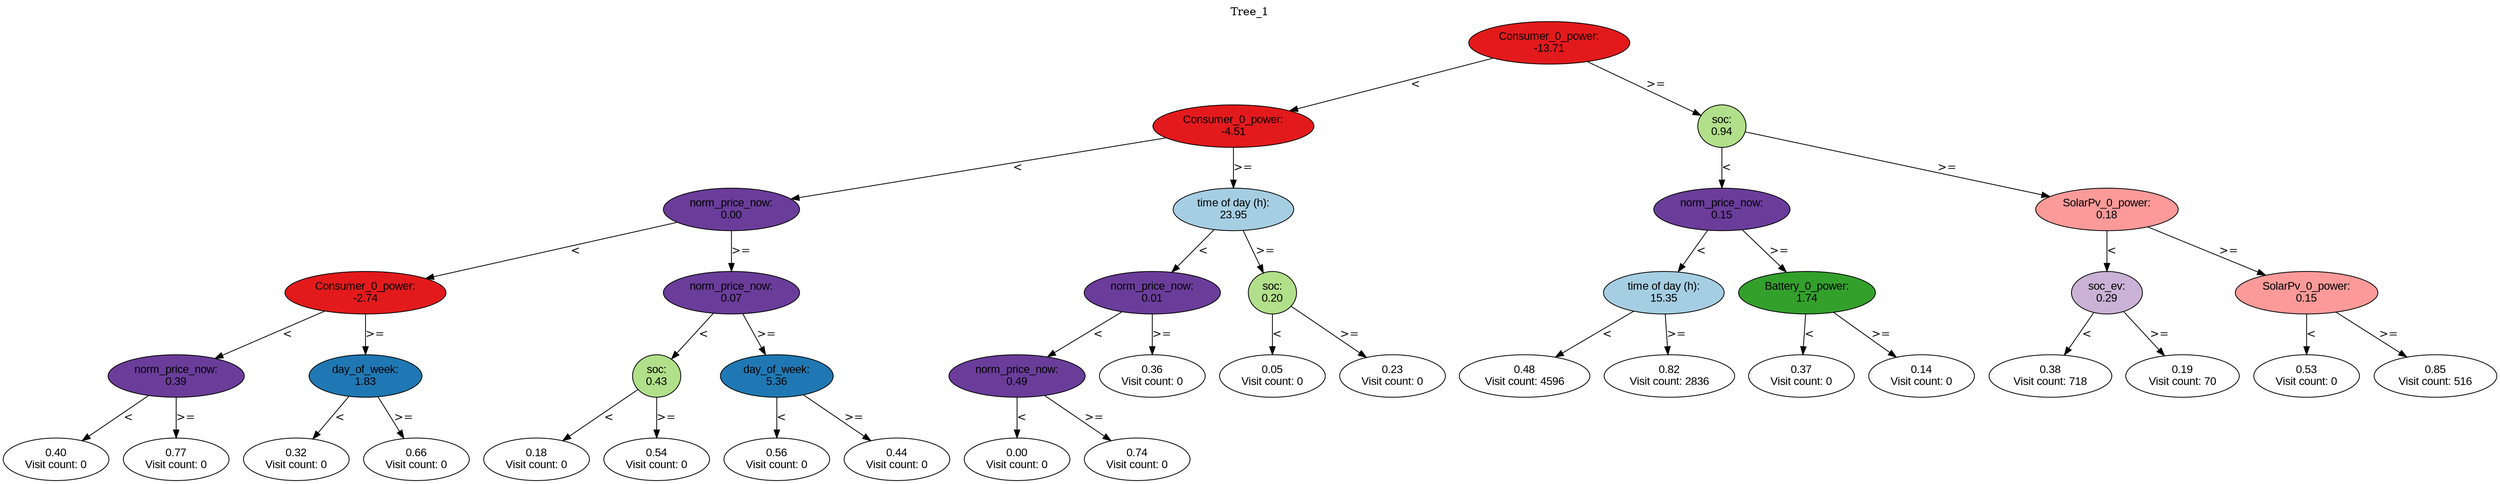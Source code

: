 digraph BST {
    node [fontname="Arial" style=filled colorscheme=paired12];
    0 [ label = "Consumer_0_power:
-13.71" fillcolor=6];
    1 [ label = "Consumer_0_power:
-4.51" fillcolor=6];
    2 [ label = "norm_price_now:
0.00" fillcolor=10];
    3 [ label = "Consumer_0_power:
-2.74" fillcolor=6];
    4 [ label = "norm_price_now:
0.39" fillcolor=10];
    5 [ label = "0.40
Visit count: 0" fillcolor=white];
    6 [ label = "0.77
Visit count: 0" fillcolor=white];
    7 [ label = "day_of_week:
1.83" fillcolor=2];
    8 [ label = "0.32
Visit count: 0" fillcolor=white];
    9 [ label = "0.66
Visit count: 0" fillcolor=white];
    10 [ label = "norm_price_now:
0.07" fillcolor=10];
    11 [ label = "soc:
0.43" fillcolor=3];
    12 [ label = "0.18
Visit count: 0" fillcolor=white];
    13 [ label = "0.54
Visit count: 0" fillcolor=white];
    14 [ label = "day_of_week:
5.36" fillcolor=2];
    15 [ label = "0.56
Visit count: 0" fillcolor=white];
    16 [ label = "0.44
Visit count: 0" fillcolor=white];
    17 [ label = "time of day (h):
23.95" fillcolor=1];
    18 [ label = "norm_price_now:
0.01" fillcolor=10];
    19 [ label = "norm_price_now:
0.49" fillcolor=10];
    20 [ label = "0.00
Visit count: 0" fillcolor=white];
    21 [ label = "0.74
Visit count: 0" fillcolor=white];
    22 [ label = "0.36
Visit count: 0" fillcolor=white];
    23 [ label = "soc:
0.20" fillcolor=3];
    24 [ label = "0.05
Visit count: 0" fillcolor=white];
    25 [ label = "0.23
Visit count: 0" fillcolor=white];
    26 [ label = "soc:
0.94" fillcolor=3];
    27 [ label = "norm_price_now:
0.15" fillcolor=10];
    28 [ label = "time of day (h):
15.35" fillcolor=1];
    29 [ label = "0.48
Visit count: 4596" fillcolor=white];
    30 [ label = "0.82
Visit count: 2836" fillcolor=white];
    31 [ label = "Battery_0_power:
1.74" fillcolor=4];
    32 [ label = "0.37
Visit count: 0" fillcolor=white];
    33 [ label = "0.14
Visit count: 0" fillcolor=white];
    34 [ label = "SolarPv_0_power:
0.18" fillcolor=5];
    35 [ label = "soc_ev:
0.29" fillcolor=9];
    36 [ label = "0.38
Visit count: 718" fillcolor=white];
    37 [ label = "0.19
Visit count: 70" fillcolor=white];
    38 [ label = "SolarPv_0_power:
0.15" fillcolor=5];
    39 [ label = "0.53
Visit count: 0" fillcolor=white];
    40 [ label = "0.85
Visit count: 516" fillcolor=white];

    0  -> 1[ label = "<"];
    0  -> 26[ label = ">="];
    1  -> 2[ label = "<"];
    1  -> 17[ label = ">="];
    2  -> 3[ label = "<"];
    2  -> 10[ label = ">="];
    3  -> 4[ label = "<"];
    3  -> 7[ label = ">="];
    4  -> 5[ label = "<"];
    4  -> 6[ label = ">="];
    7  -> 8[ label = "<"];
    7  -> 9[ label = ">="];
    10  -> 11[ label = "<"];
    10  -> 14[ label = ">="];
    11  -> 12[ label = "<"];
    11  -> 13[ label = ">="];
    14  -> 15[ label = "<"];
    14  -> 16[ label = ">="];
    17  -> 18[ label = "<"];
    17  -> 23[ label = ">="];
    18  -> 19[ label = "<"];
    18  -> 22[ label = ">="];
    19  -> 20[ label = "<"];
    19  -> 21[ label = ">="];
    23  -> 24[ label = "<"];
    23  -> 25[ label = ">="];
    26  -> 27[ label = "<"];
    26  -> 34[ label = ">="];
    27  -> 28[ label = "<"];
    27  -> 31[ label = ">="];
    28  -> 29[ label = "<"];
    28  -> 30[ label = ">="];
    31  -> 32[ label = "<"];
    31  -> 33[ label = ">="];
    34  -> 35[ label = "<"];
    34  -> 38[ label = ">="];
    35  -> 36[ label = "<"];
    35  -> 37[ label = ">="];
    38  -> 39[ label = "<"];
    38  -> 40[ label = ">="];

    labelloc="t";
    label="Tree_1";
}